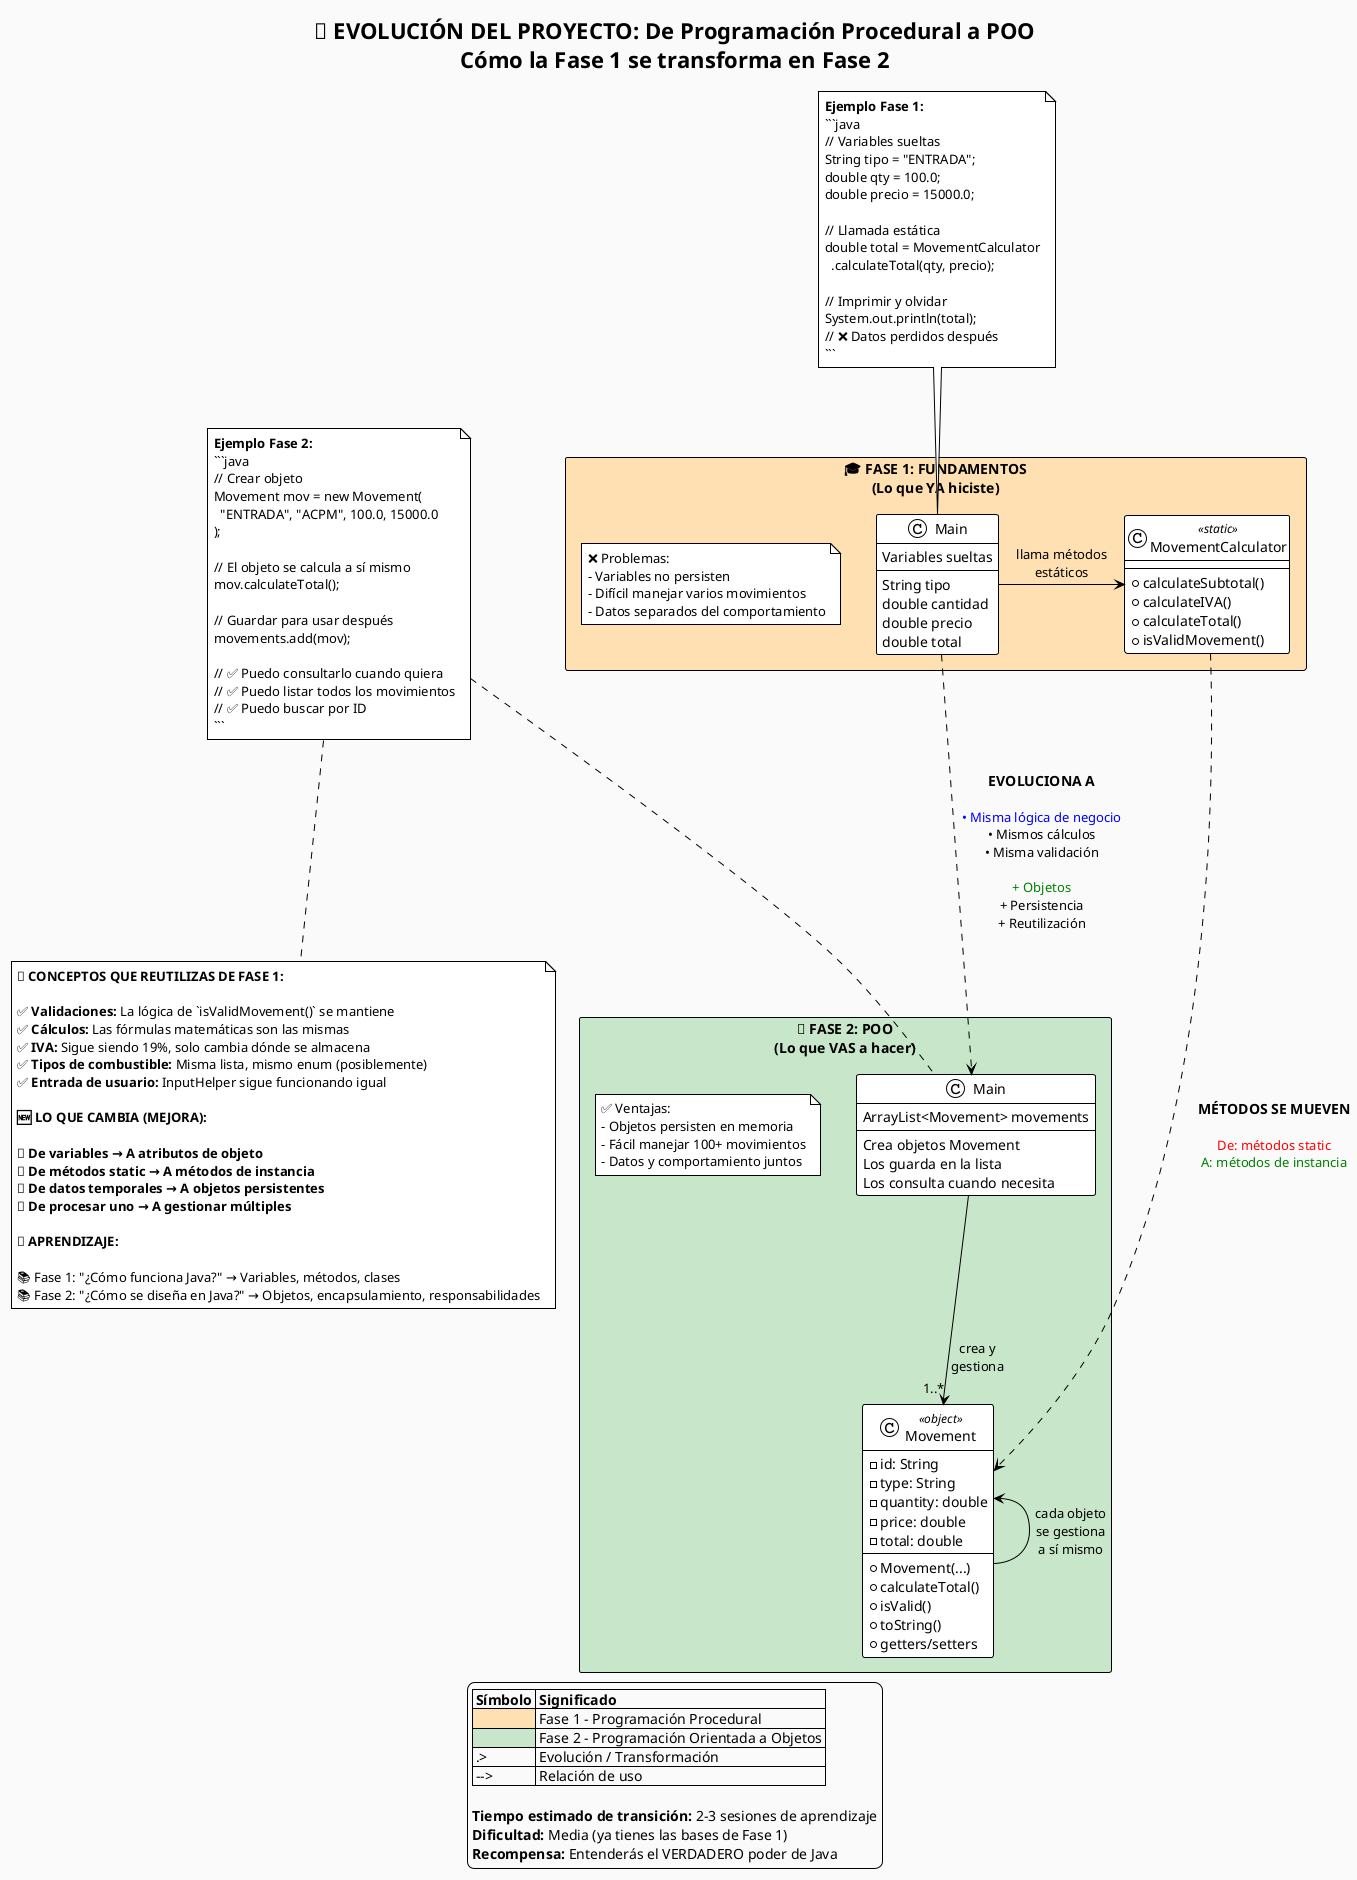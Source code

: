 @startuml EVOLUCION_FASE1_A_FASE2
!theme plain
skinparam backgroundColor #FAFAFA
skinparam packageStyle rectangle

title 🔄 EVOLUCIÓN DEL PROYECTO: De Programación Procedural a POO\nCómo la Fase 1 se transforma en Fase 2

together {
  package "🎓 FASE 1: FUNDAMENTOS\n(Lo que YA hiciste)" <<Rectangle>> #FFE0B2 {

    class "Main" as Main1 {
      Variables sueltas
      ----
      String tipo
      double cantidad
      double precio
      double total
    }

    class "MovementCalculator" as MC1 <<static>> {
      +calculateSubtotal()
      +calculateIVA()
      +calculateTotal()
      +isValidMovement()
    }

    note "❌ Problemas:\n- Variables no persisten\n- Difícil manejar varios movimientos\n- Datos separados del comportamiento" as N1

    Main1 -right-> MC1 : llama métodos\nestáticos
  }
}

together {
  package "🚀 FASE 2: POO\n(Lo que VAS a hacer)" <<Rectangle>> #C8E6C9 {

    class "Main" as Main2 {
      ArrayList<Movement> movements
      ----
      Crea objetos Movement
      Los guarda en la lista
      Los consulta cuando necesita
    }

    class "Movement" as Mov2 <<object>> {
      -id: String
      -type: String
      -quantity: double
      -price: double
      -total: double
      ----
      +Movement(...)
      +calculateTotal()
      +isValid()
      +toString()
      +getters/setters
    }

    note "✅ Ventajas:\n- Objetos persisten en memoria\n- Fácil manejar 100+ movimientos\n- Datos y comportamiento juntos" as N2

    Main2 --> "1..*" Mov2 : crea y\ngestiona
    Mov2 -up-> Mov2 : cada objeto\nse gestiona\na sí mismo
  }
}

' Conexión entre fases
Main1 .down.> Main2 : <size:14><b>EVOLUCIONA A</b></size>\n\n<color:blue>• Misma lógica de negocio\n• Mismos cálculos\n• Misma validación\n\n<color:green>+ Objetos\n+ Persistencia\n+ Reutilización

MC1 .down.> Mov2 : <size:14><b>MÉTODOS SE MUEVEN</b></size>\n\n<color:red>De: métodos static\n<color:green>A: métodos de instancia

note top of Main1
  **Ejemplo Fase 1:**
  ```java
  // Variables sueltas
  String tipo = "ENTRADA";
  double qty = 100.0;
  double precio = 15000.0;

  // Llamada estática
  double total = MovementCalculator
    .calculateTotal(qty, precio);

  // Imprimir y olvidar
  System.out.println(total);
  // ❌ Datos perdidos después
  ```
end note

note top of Main2
  **Ejemplo Fase 2:**
  ```java
  // Crear objeto
  Movement mov = new Movement(
    "ENTRADA", "ACPM", 100.0, 15000.0
  );

  // El objeto se calcula a sí mismo
  mov.calculateTotal();

  // Guardar para usar después
  movements.add(mov);

  // ✅ Puedo consultarlo cuando quiera
  // ✅ Puedo listar todos los movimientos
  // ✅ Puedo buscar por ID
  ```
end note

note bottom
  **🎯 CONCEPTOS QUE REUTILIZAS DE FASE 1:**

  ✅ **Validaciones:** La lógica de `isValidMovement()` se mantiene
  ✅ **Cálculos:** Las fórmulas matemáticas son las mismas
  ✅ **IVA:** Sigue siendo 19%, solo cambia dónde se almacena
  ✅ **Tipos de combustible:** Misma lista, mismo enum (posiblemente)
  ✅ **Entrada de usuario:** InputHelper sigue funcionando igual

  **🆕 LO QUE CAMBIA (MEJORA):**

  🔄 **De variables → A atributos de objeto**
  🔄 **De métodos static → A métodos de instancia**
  🔄 **De datos temporales → A objetos persistentes**
  🔄 **De procesar uno → A gestionar múltiples**

  **🧠 APRENDIZAJE:**

  📚 Fase 1: "¿Cómo funciona Java?" → Variables, métodos, clases
  📚 Fase 2: "¿Cómo se diseña en Java?" → Objetos, encapsulamiento, responsabilidades
end note

legend center
  |= Símbolo |= Significado |
  | <#FFE0B2> | Fase 1 - Programación Procedural |
  | <#C8E6C9> | Fase 2 - Programación Orientada a Objetos |
  | .> | Evolución / Transformación |
  | --> | Relación de uso |

  **Tiempo estimado de transición:** 2-3 sesiones de aprendizaje
  **Dificultad:** Media (ya tienes las bases de Fase 1)
  **Recompensa:** Entenderás el VERDADERO poder de Java
end legend

@enduml

